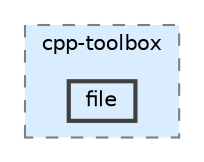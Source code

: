 digraph "src/include/cpp-toolbox/file"
{
 // LATEX_PDF_SIZE
  bgcolor="transparent";
  edge [fontname=Helvetica,fontsize=10,labelfontname=Helvetica,labelfontsize=10];
  node [fontname=Helvetica,fontsize=10,shape=box,height=0.2,width=0.4];
  compound=true
  subgraph clusterdir_09c6140c2956544491238e129f11fd9f {
    graph [ bgcolor="#daedff", pencolor="grey50", label="cpp-toolbox", fontname=Helvetica,fontsize=10 style="filled,dashed", URL="dir_09c6140c2956544491238e129f11fd9f.html",tooltip=""]
  dir_b5aa90370c16f0962bf4137c01c04103 [label="file", fillcolor="#daedff", color="grey25", style="filled,bold", URL="dir_b5aa90370c16f0962bf4137c01c04103.html",tooltip=""];
  }
}
